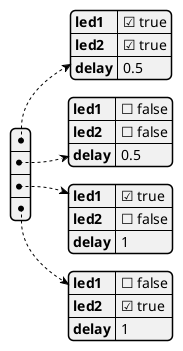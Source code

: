 @startjson
[
  {"led1": true, "led2": true, "delay": 0.5},
  {"led1": false, "led2": false, "delay": 0.5},
  {"led1": true, "led2": false, "delay": 1},
  {"led1": false, "led2": true, "delay": 1}
]
@endjson
